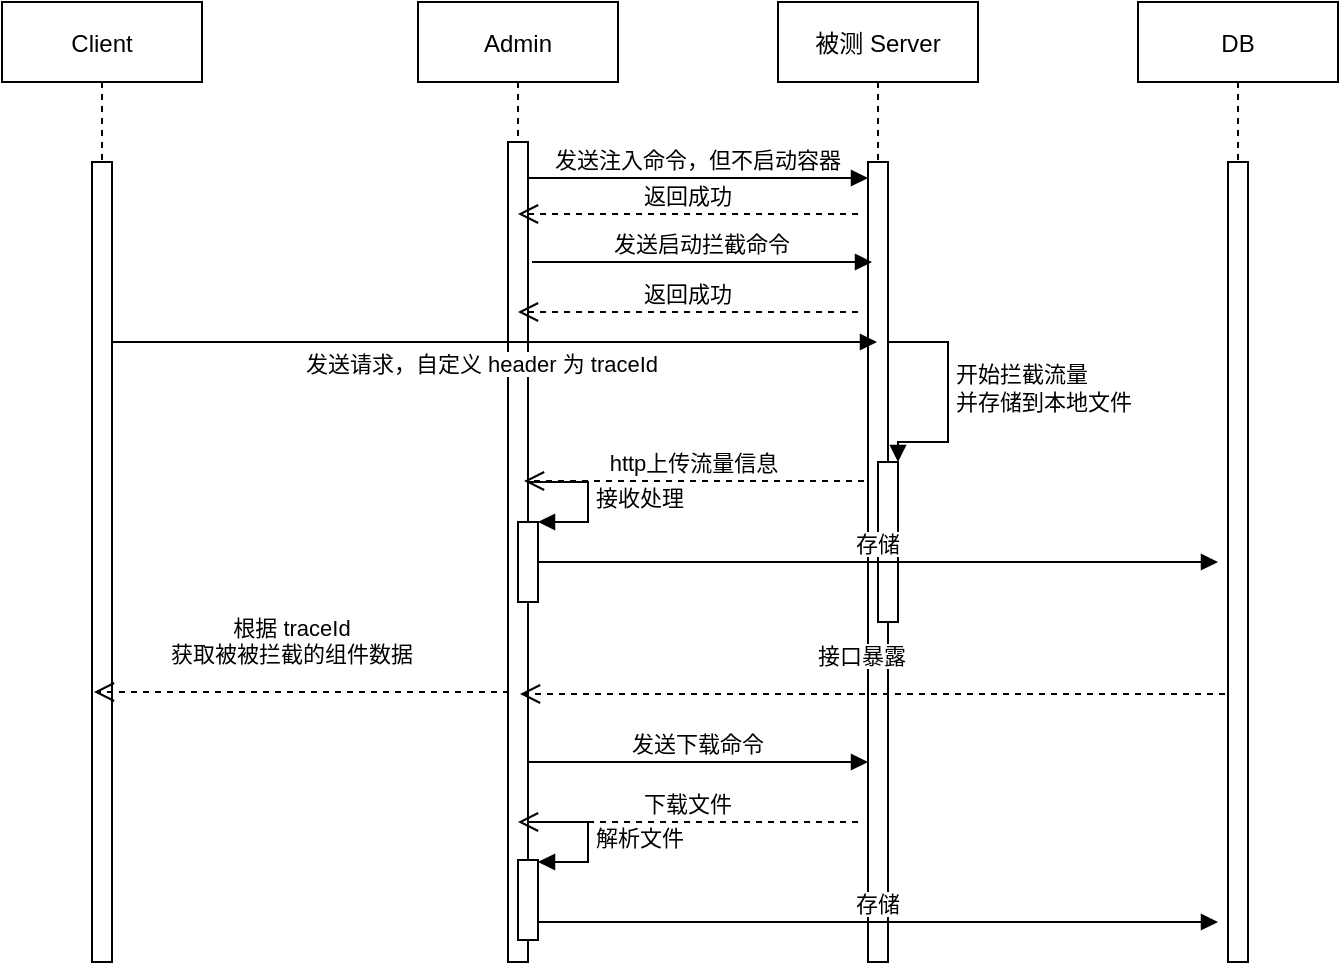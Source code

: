 <mxfile version="20.6.0" type="github">
  <diagram id="gGXGk-ehEbuJboOs8Xbj" name="第 1 页">
    <mxGraphModel dx="1038" dy="579" grid="1" gridSize="10" guides="1" tooltips="1" connect="1" arrows="1" fold="1" page="1" pageScale="1" pageWidth="827" pageHeight="1169" math="0" shadow="0">
      <root>
        <mxCell id="0" />
        <mxCell id="1" parent="0" />
        <mxCell id="LxBSH3rdeD30dWvgSmXf-1" value="Admin" style="shape=umlLifeline;perimeter=lifelinePerimeter;container=1;collapsible=0;recursiveResize=0;rounded=0;shadow=0;strokeWidth=1;" parent="1" vertex="1">
          <mxGeometry x="278" y="80" width="100" height="480" as="geometry" />
        </mxCell>
        <mxCell id="LxBSH3rdeD30dWvgSmXf-2" value="" style="points=[];perimeter=orthogonalPerimeter;rounded=0;shadow=0;strokeWidth=1;" parent="LxBSH3rdeD30dWvgSmXf-1" vertex="1">
          <mxGeometry x="45" y="70" width="10" height="410" as="geometry" />
        </mxCell>
        <mxCell id="LxBSH3rdeD30dWvgSmXf-3" value="" style="html=1;points=[];perimeter=orthogonalPerimeter;" parent="LxBSH3rdeD30dWvgSmXf-1" vertex="1">
          <mxGeometry x="50" y="429" width="10" height="40" as="geometry" />
        </mxCell>
        <mxCell id="LxBSH3rdeD30dWvgSmXf-4" value="解析文件" style="edgeStyle=orthogonalEdgeStyle;html=1;align=left;spacingLeft=2;endArrow=block;rounded=0;entryX=1;entryY=0;" parent="LxBSH3rdeD30dWvgSmXf-1" edge="1">
          <mxGeometry relative="1" as="geometry">
            <mxPoint x="55" y="410" as="sourcePoint" />
            <Array as="points">
              <mxPoint x="85" y="410" />
            </Array>
            <mxPoint x="60" y="430" as="targetPoint" />
          </mxGeometry>
        </mxCell>
        <mxCell id="LxBSH3rdeD30dWvgSmXf-5" value="" style="html=1;points=[];perimeter=orthogonalPerimeter;" parent="LxBSH3rdeD30dWvgSmXf-1" vertex="1">
          <mxGeometry x="50" y="260" width="10" height="40" as="geometry" />
        </mxCell>
        <mxCell id="LxBSH3rdeD30dWvgSmXf-6" value="接收处理" style="edgeStyle=orthogonalEdgeStyle;html=1;align=left;spacingLeft=2;endArrow=block;rounded=0;entryX=1;entryY=0;" parent="LxBSH3rdeD30dWvgSmXf-1" target="LxBSH3rdeD30dWvgSmXf-5" edge="1">
          <mxGeometry relative="1" as="geometry">
            <mxPoint x="55" y="240" as="sourcePoint" />
            <Array as="points">
              <mxPoint x="85" y="240" />
            </Array>
          </mxGeometry>
        </mxCell>
        <mxCell id="LxBSH3rdeD30dWvgSmXf-7" value="被测 Server" style="shape=umlLifeline;perimeter=lifelinePerimeter;container=1;collapsible=0;recursiveResize=0;rounded=0;shadow=0;strokeWidth=1;" parent="1" vertex="1">
          <mxGeometry x="458" y="80" width="100" height="480" as="geometry" />
        </mxCell>
        <mxCell id="LxBSH3rdeD30dWvgSmXf-8" value="" style="points=[];perimeter=orthogonalPerimeter;rounded=0;shadow=0;strokeWidth=1;" parent="LxBSH3rdeD30dWvgSmXf-7" vertex="1">
          <mxGeometry x="45" y="80" width="10" height="400" as="geometry" />
        </mxCell>
        <mxCell id="LxBSH3rdeD30dWvgSmXf-9" value="" style="html=1;points=[];perimeter=orthogonalPerimeter;" parent="LxBSH3rdeD30dWvgSmXf-7" vertex="1">
          <mxGeometry x="50" y="230" width="10" height="80" as="geometry" />
        </mxCell>
        <mxCell id="LxBSH3rdeD30dWvgSmXf-10" value="开始拦截流量&lt;br&gt;并存储到本地文件" style="edgeStyle=orthogonalEdgeStyle;html=1;align=left;spacingLeft=2;endArrow=block;rounded=0;entryX=1;entryY=0;" parent="LxBSH3rdeD30dWvgSmXf-7" target="LxBSH3rdeD30dWvgSmXf-9" edge="1">
          <mxGeometry relative="1" as="geometry">
            <mxPoint x="55" y="160" as="sourcePoint" />
            <Array as="points">
              <mxPoint x="55" y="170" />
              <mxPoint x="85" y="170" />
              <mxPoint x="85" y="220" />
              <mxPoint x="60" y="220" />
            </Array>
          </mxGeometry>
        </mxCell>
        <mxCell id="_bBLkxt7XojFWHMVNguw-1" value="接口暴露" style="verticalAlign=bottom;endArrow=open;dashed=1;endSize=8;shadow=0;strokeWidth=1;" edge="1" parent="LxBSH3rdeD30dWvgSmXf-7">
          <mxGeometry x="0.046" y="-10" relative="1" as="geometry">
            <mxPoint x="-129" y="346.0" as="targetPoint" />
            <mxPoint x="229.5" y="346.0" as="sourcePoint" />
            <mxPoint as="offset" />
          </mxGeometry>
        </mxCell>
        <mxCell id="LxBSH3rdeD30dWvgSmXf-11" value="发送注入命令，但不启动容器" style="verticalAlign=bottom;endArrow=block;entryX=0;entryY=0;shadow=0;strokeWidth=1;" parent="1" edge="1">
          <mxGeometry relative="1" as="geometry">
            <mxPoint x="333" y="168.0" as="sourcePoint" />
            <mxPoint x="503" y="168.0" as="targetPoint" />
          </mxGeometry>
        </mxCell>
        <mxCell id="LxBSH3rdeD30dWvgSmXf-12" value="DB" style="shape=umlLifeline;perimeter=lifelinePerimeter;container=1;collapsible=0;recursiveResize=0;rounded=0;shadow=0;strokeWidth=1;" parent="1" vertex="1">
          <mxGeometry x="638" y="80" width="100" height="480" as="geometry" />
        </mxCell>
        <mxCell id="LxBSH3rdeD30dWvgSmXf-13" value="" style="points=[];perimeter=orthogonalPerimeter;rounded=0;shadow=0;strokeWidth=1;" parent="LxBSH3rdeD30dWvgSmXf-12" vertex="1">
          <mxGeometry x="45" y="80" width="10" height="400" as="geometry" />
        </mxCell>
        <mxCell id="LxBSH3rdeD30dWvgSmXf-14" value="返回成功" style="verticalAlign=bottom;endArrow=open;dashed=1;endSize=8;exitX=0;exitY=0.95;shadow=0;strokeWidth=1;" parent="1" edge="1">
          <mxGeometry relative="1" as="geometry">
            <mxPoint x="328" y="186.0" as="targetPoint" />
            <mxPoint x="498" y="186.0" as="sourcePoint" />
          </mxGeometry>
        </mxCell>
        <mxCell id="LxBSH3rdeD30dWvgSmXf-15" value="发送启动拦截命令" style="verticalAlign=bottom;endArrow=block;entryX=0;entryY=0;shadow=0;strokeWidth=1;" parent="1" edge="1">
          <mxGeometry relative="1" as="geometry">
            <mxPoint x="335" y="210.0" as="sourcePoint" />
            <mxPoint x="505" y="210.0" as="targetPoint" />
          </mxGeometry>
        </mxCell>
        <mxCell id="LxBSH3rdeD30dWvgSmXf-16" value="返回成功" style="verticalAlign=bottom;endArrow=open;dashed=1;endSize=8;exitX=0;exitY=0.95;shadow=0;strokeWidth=1;" parent="1" edge="1">
          <mxGeometry relative="1" as="geometry">
            <mxPoint x="328" y="235.0" as="targetPoint" />
            <mxPoint x="498" y="235.0" as="sourcePoint" />
          </mxGeometry>
        </mxCell>
        <mxCell id="LxBSH3rdeD30dWvgSmXf-17" value="发送下载命令" style="verticalAlign=bottom;endArrow=block;entryX=0;entryY=0;shadow=0;strokeWidth=1;" parent="1" edge="1">
          <mxGeometry relative="1" as="geometry">
            <mxPoint x="333" y="460" as="sourcePoint" />
            <mxPoint x="503" y="460" as="targetPoint" />
          </mxGeometry>
        </mxCell>
        <mxCell id="LxBSH3rdeD30dWvgSmXf-18" value="下载文件" style="verticalAlign=bottom;endArrow=open;dashed=1;endSize=8;exitX=0;exitY=0.95;shadow=0;strokeWidth=1;" parent="1" edge="1">
          <mxGeometry relative="1" as="geometry">
            <mxPoint x="328" y="490.0" as="targetPoint" />
            <mxPoint x="498" y="490.0" as="sourcePoint" />
          </mxGeometry>
        </mxCell>
        <mxCell id="LxBSH3rdeD30dWvgSmXf-19" value="存储" style="verticalAlign=bottom;endArrow=block;shadow=0;strokeWidth=1;exitX=1;exitY=0.75;exitDx=0;exitDy=0;exitPerimeter=0;" parent="1" edge="1">
          <mxGeometry relative="1" as="geometry">
            <mxPoint x="338" y="540" as="sourcePoint" />
            <mxPoint x="678" y="540" as="targetPoint" />
          </mxGeometry>
        </mxCell>
        <mxCell id="LxBSH3rdeD30dWvgSmXf-20" value="http上传流量信息" style="verticalAlign=bottom;endArrow=open;dashed=1;endSize=8;exitX=0;exitY=0.95;shadow=0;strokeWidth=1;" parent="1" edge="1">
          <mxGeometry relative="1" as="geometry">
            <mxPoint x="331" y="319.5" as="targetPoint" />
            <mxPoint x="501" y="319.5" as="sourcePoint" />
          </mxGeometry>
        </mxCell>
        <mxCell id="LxBSH3rdeD30dWvgSmXf-21" value="存储" style="verticalAlign=bottom;endArrow=block;shadow=0;strokeWidth=1;exitX=1;exitY=0.75;exitDx=0;exitDy=0;exitPerimeter=0;" parent="1" edge="1">
          <mxGeometry relative="1" as="geometry">
            <mxPoint x="338" y="360" as="sourcePoint" />
            <mxPoint x="678" y="360" as="targetPoint" />
          </mxGeometry>
        </mxCell>
        <mxCell id="_bBLkxt7XojFWHMVNguw-2" value="Client" style="shape=umlLifeline;perimeter=lifelinePerimeter;container=1;collapsible=0;recursiveResize=0;rounded=0;shadow=0;strokeWidth=1;" vertex="1" parent="1">
          <mxGeometry x="70" y="80" width="100" height="480" as="geometry" />
        </mxCell>
        <mxCell id="_bBLkxt7XojFWHMVNguw-3" value="" style="points=[];perimeter=orthogonalPerimeter;rounded=0;shadow=0;strokeWidth=1;" vertex="1" parent="_bBLkxt7XojFWHMVNguw-2">
          <mxGeometry x="45" y="80" width="10" height="400" as="geometry" />
        </mxCell>
        <mxCell id="_bBLkxt7XojFWHMVNguw-6" value="发送请求，自定义 header 为 traceId" style="verticalAlign=bottom;endArrow=block;shadow=0;strokeWidth=1;" edge="1" parent="_bBLkxt7XojFWHMVNguw-2" target="LxBSH3rdeD30dWvgSmXf-7">
          <mxGeometry x="-0.033" y="-20" relative="1" as="geometry">
            <mxPoint x="55" y="170.0" as="sourcePoint" />
            <mxPoint x="225" y="170.0" as="targetPoint" />
            <mxPoint as="offset" />
          </mxGeometry>
        </mxCell>
        <mxCell id="_bBLkxt7XojFWHMVNguw-4" value="根据 traceId&#xa;获取被被拦截的组件数据" style="verticalAlign=bottom;endArrow=open;dashed=1;endSize=8;shadow=0;strokeWidth=1;" edge="1" parent="1">
          <mxGeometry x="0.046" y="-10" relative="1" as="geometry">
            <mxPoint x="116" y="425.0" as="targetPoint" />
            <mxPoint x="323.5" y="425.0" as="sourcePoint" />
            <mxPoint as="offset" />
          </mxGeometry>
        </mxCell>
      </root>
    </mxGraphModel>
  </diagram>
</mxfile>
